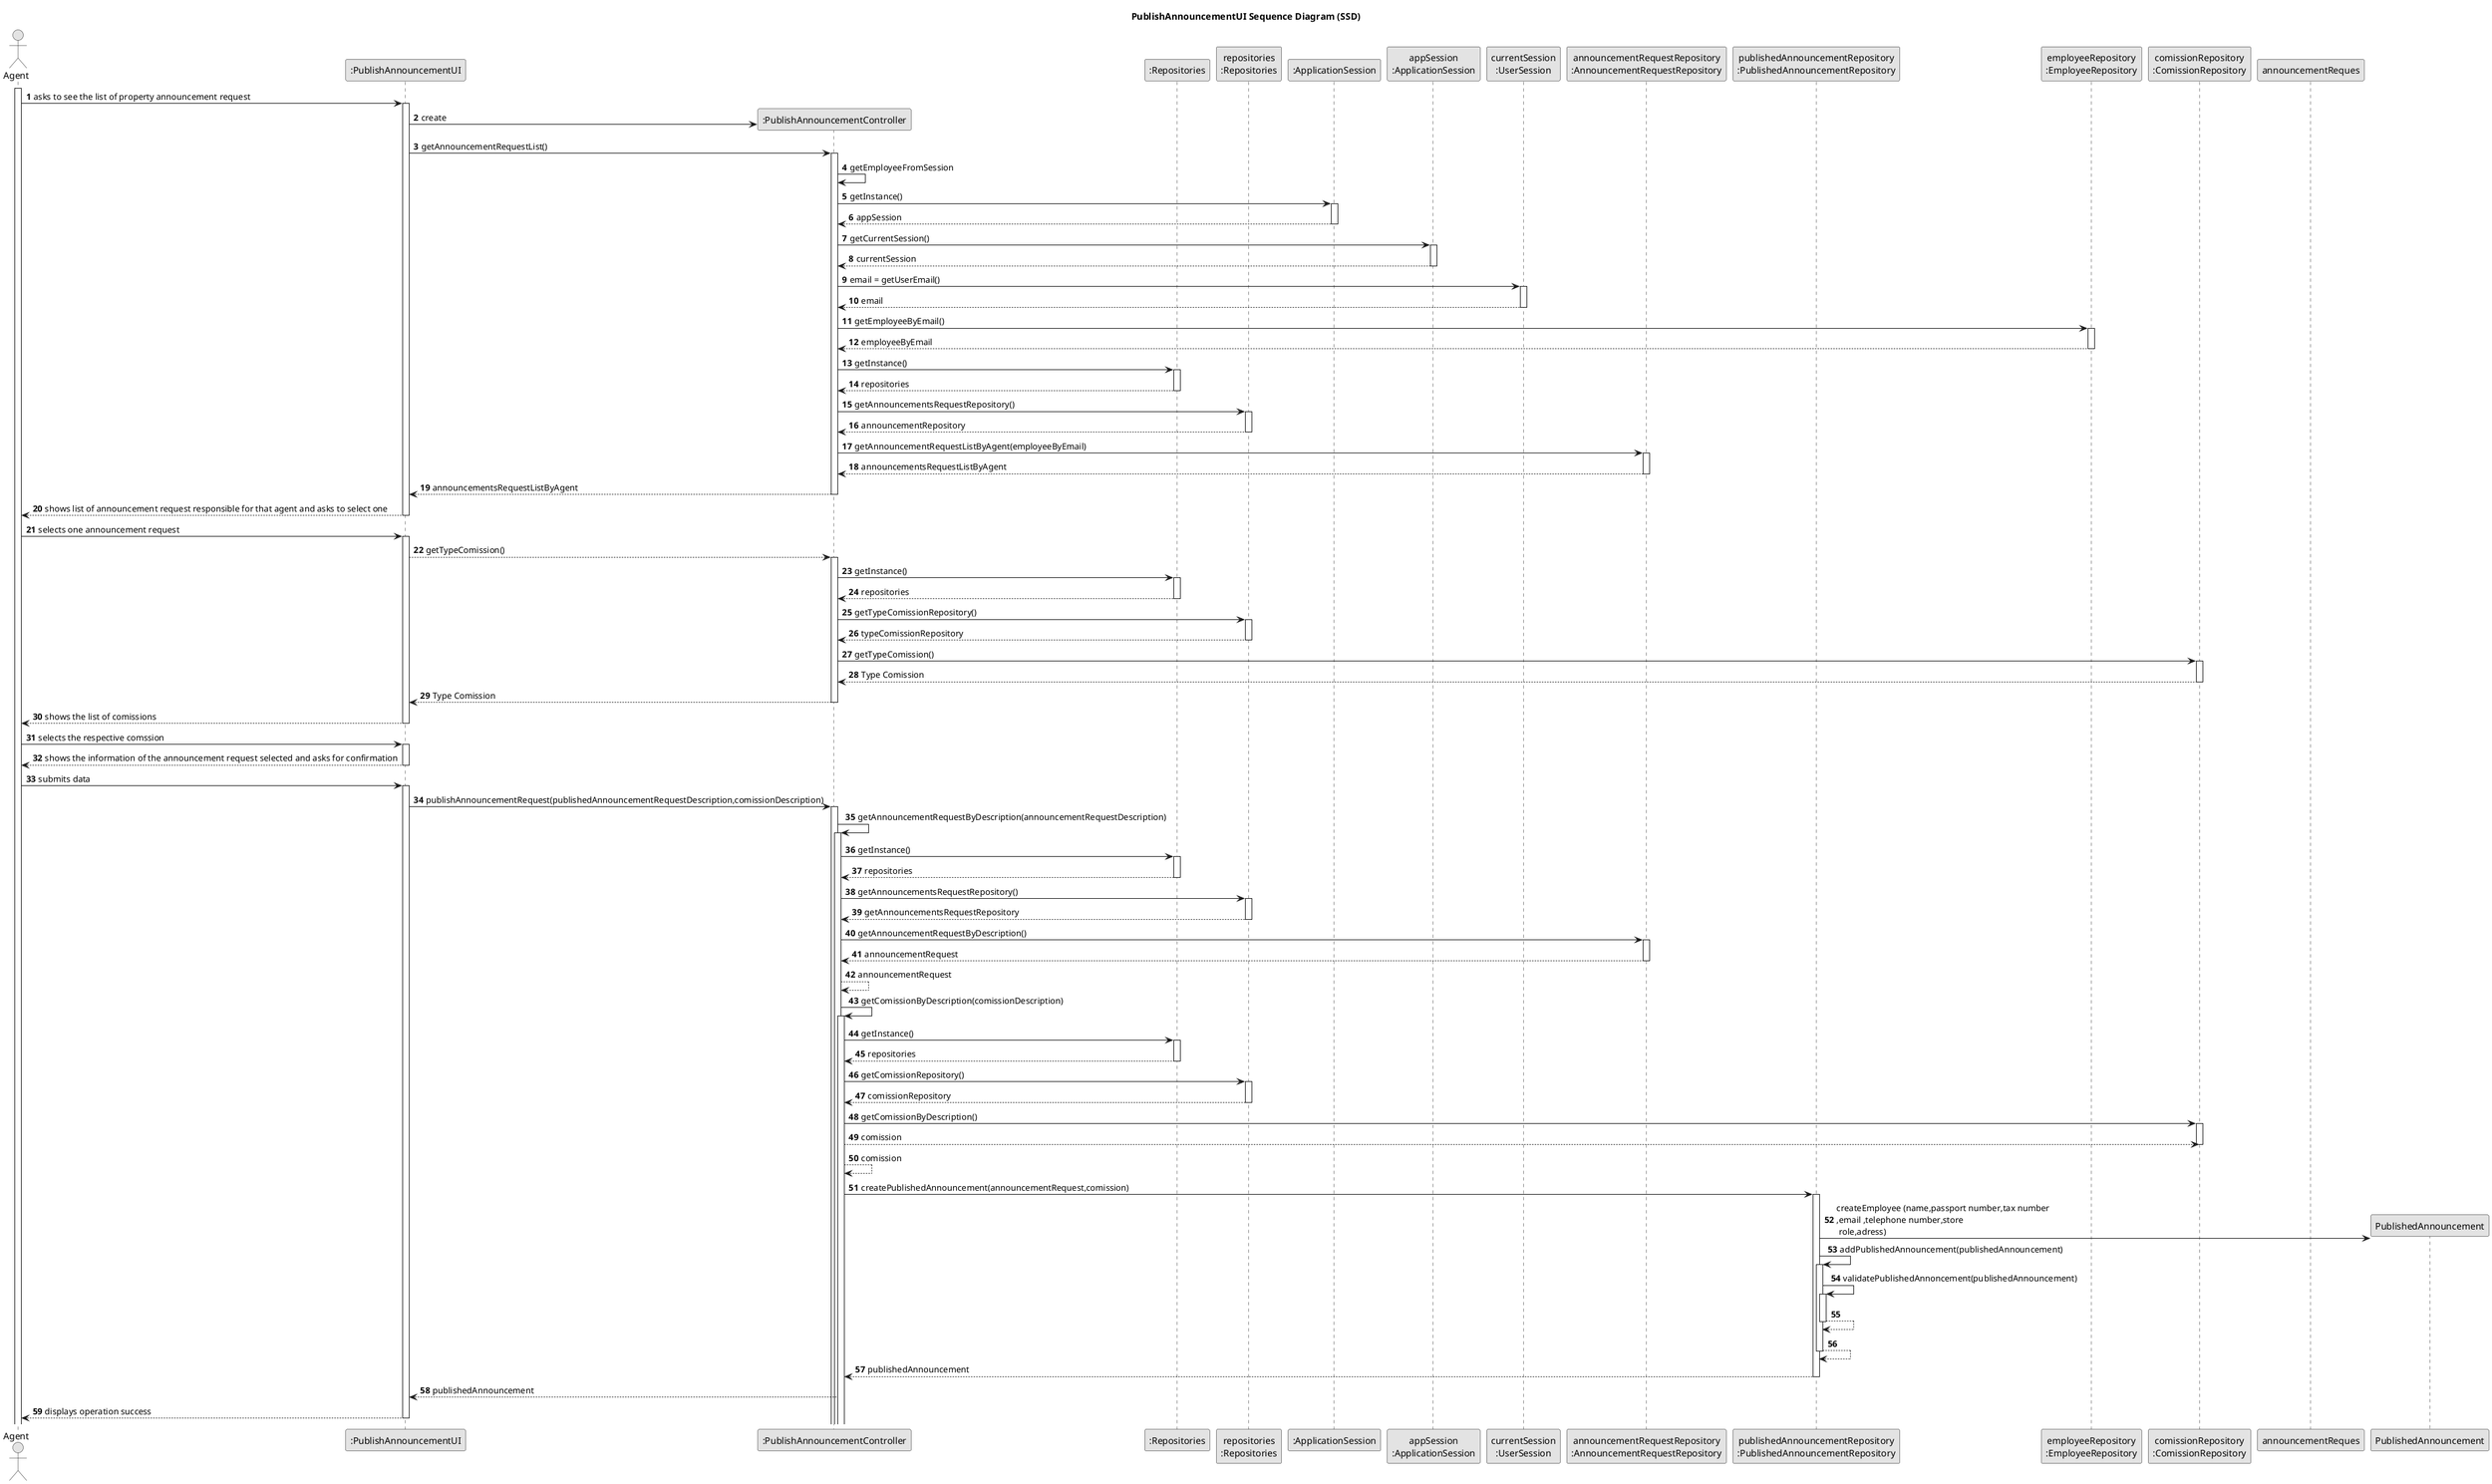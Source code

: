 @startuml

'https://plantuml.com/sequence-diagram

autonumber

@startuml
skinparam monochrome true
skinparam packageStyle rectangle
skinparam shadowing false

title PublishAnnouncementUI Sequence Diagram (SSD)

autonumber

actor "Agent" as Agent
participant ":PublishAnnouncementUI" as PublishAnnouncementUI
participant ":PublishAnnouncementController" as PublishAnnouncementController
participant ":Repositories" as Singleton
participant "repositories\n:Repositories" as repositories
participant ":ApplicationSession" as AplicationSession
participant "appSession\n:ApplicationSession" as aplicationSession
participant "currentSession\n:UserSession" as UserSession
participant "announcementRequestRepository\n:AnnouncementRequestRepository" as AnnouncementRequestRepository
participant "publishedAnnouncementRepository\n:PublishedAnnouncementRepository" as PublishAnnouncementRepository
participant "employeeRepository\n:EmployeeRepository" as EmployeeRepository
participant "comissionRepository\n:ComissionRepository" as ComissionRepository
participant "announcementReques"


activate Agent

    Agent -> PublishAnnouncementUI : asks to see the list of property announcement request
    activate PublishAnnouncementUI

PublishAnnouncementUI -> PublishAnnouncementController**: create

PublishAnnouncementUI -> PublishAnnouncementController : getAnnouncementRequestList()
activate PublishAnnouncementController

PublishAnnouncementController -> PublishAnnouncementController: getEmployeeFromSession

PublishAnnouncementController -> AplicationSession: getInstance()
activate AplicationSession

AplicationSession --> PublishAnnouncementController:appSession
deactivate AplicationSession

PublishAnnouncementController -> aplicationSession :getCurrentSession()
activate aplicationSession

aplicationSession --> PublishAnnouncementController:currentSession
deactivate aplicationSession

PublishAnnouncementController -> UserSession :email = getUserEmail()
activate UserSession

UserSession --> PublishAnnouncementController:email
deactivate UserSession

PublishAnnouncementController ->EmployeeRepository:getEmployeeByEmail()
activate EmployeeRepository

EmployeeRepository --> PublishAnnouncementController:employeeByEmail
deactivate EmployeeRepository




PublishAnnouncementController -> Singleton: getInstance()
activate Singleton

Singleton --> PublishAnnouncementController: repositories
deactivate Singleton

PublishAnnouncementController -> repositories: getAnnouncementsRequestRepository()
activate repositories

repositories --> PublishAnnouncementController:announcementRepository
deactivate repositories

PublishAnnouncementController -> AnnouncementRequestRepository:getAnnouncementRequestListByAgent(employeeByEmail)
activate AnnouncementRequestRepository

AnnouncementRequestRepository --> PublishAnnouncementController:announcementsRequestListByAgent
deactivate AnnouncementRequestRepository


PublishAnnouncementController --> PublishAnnouncementUI:announcementsRequestListByAgent
deactivate PublishAnnouncementController

     PublishAnnouncementUI --> Agent : shows list of announcement request responsible for that agent and asks to select one
        deactivate PublishAnnouncementUI

            Agent -> PublishAnnouncementUI : selects one announcement request
            activate PublishAnnouncementUI



 PublishAnnouncementUI --> PublishAnnouncementController : getTypeComission()
           activate PublishAnnouncementController

           PublishAnnouncementController -> Singleton : getInstance()
           activate Singleton

           Singleton --> PublishAnnouncementController : repositories
           deactivate Singleton

           PublishAnnouncementController -> repositories : getTypeComissionRepository()
           activate repositories

           repositories --> PublishAnnouncementController : typeComissionRepository
           deactivate repositories

               PublishAnnouncementController -> ComissionRepository : getTypeComission()
                activate ComissionRepository

                ComissionRepository --> PublishAnnouncementController : Type Comission
                deactivate ComissionRepository

           PublishAnnouncementController --> PublishAnnouncementUI : Type Comission
           deactivate PublishAnnouncementController



PublishAnnouncementUI --> Agent:shows the list of comissions
deactivate PublishAnnouncementUI

Agent -> PublishAnnouncementUI:selects the respective comssion
activate PublishAnnouncementUI

PublishAnnouncementUI --> Agent:shows the information of the announcement request selected and asks for confirmation
deactivate PublishAnnouncementUI

 Agent -> PublishAnnouncementUI : submits data
    activate PublishAnnouncementUI


PublishAnnouncementUI -> PublishAnnouncementController:publishAnnouncementRequest(publishedAnnouncementRequestDescription,comissionDescription)
activate PublishAnnouncementController

PublishAnnouncementController -> PublishAnnouncementController:getAnnouncementRequestByDescription(announcementRequestDescription)
activate PublishAnnouncementController

PublishAnnouncementController -> Singleton: getInstance()
activate Singleton

Singleton--> PublishAnnouncementController :repositories
deactivate Singleton

PublishAnnouncementController-> repositories:getAnnouncementsRequestRepository()
activate repositories

repositories -->PublishAnnouncementController:getAnnouncementsRequestRepository
deactivate repositories

PublishAnnouncementController -> AnnouncementRequestRepository :getAnnouncementRequestByDescription()
activate AnnouncementRequestRepository

AnnouncementRequestRepository --> PublishAnnouncementController:announcementRequest
deactivate AnnouncementRequestRepository

PublishAnnouncementController--> PublishAnnouncementController:announcementRequest


PublishAnnouncementController -> PublishAnnouncementController:getComissionByDescription(comissionDescription)
activate PublishAnnouncementController

PublishAnnouncementController -> Singleton:getInstance()
activate Singleton

Singleton --> PublishAnnouncementController:repositories
deactivate Singleton

PublishAnnouncementController -> repositories:getComissionRepository()
activate repositories

repositories --> PublishAnnouncementController:comissionRepository
deactivate repositories

PublishAnnouncementController -> ComissionRepository:getComissionByDescription()
activate ComissionRepository

PublishAnnouncementController --> ComissionRepository:comission
deactivate ComissionRepository

PublishAnnouncementController --> PublishAnnouncementController:comission

PublishAnnouncementController -> PublishAnnouncementRepository:createPublishedAnnouncement(announcementRequest,comission)
activate PublishAnnouncementRepository

PublishAnnouncementRepository -> PublishedAnnouncement** : createEmployee (name,passport number,tax number \n,email ,telephone number,store\n role,adress)
             PublishAnnouncementRepository -> PublishAnnouncementRepository : addPublishedAnnouncement(publishedAnnouncement)
             activate PublishAnnouncementRepository
             PublishAnnouncementRepository -> PublishAnnouncementRepository : validatePublishedAnnoncement(publishedAnnouncement)
              activate PublishAnnouncementRepository
               PublishAnnouncementRepository --> PublishAnnouncementRepository
               deactivate PublishAnnouncementRepository
                PublishAnnouncementRepository--> PublishAnnouncementRepository
                deactivate PublishAnnouncementRepository


PublishAnnouncementRepository --> PublishAnnouncementController:publishedAnnouncement
deactivate PublishAnnouncementRepository

PublishAnnouncementController --> PublishAnnouncementUI:publishedAnnouncement

        PublishAnnouncementUI --> Agent : displays operation success
    deactivate PublishAnnouncementUI



@enduml
